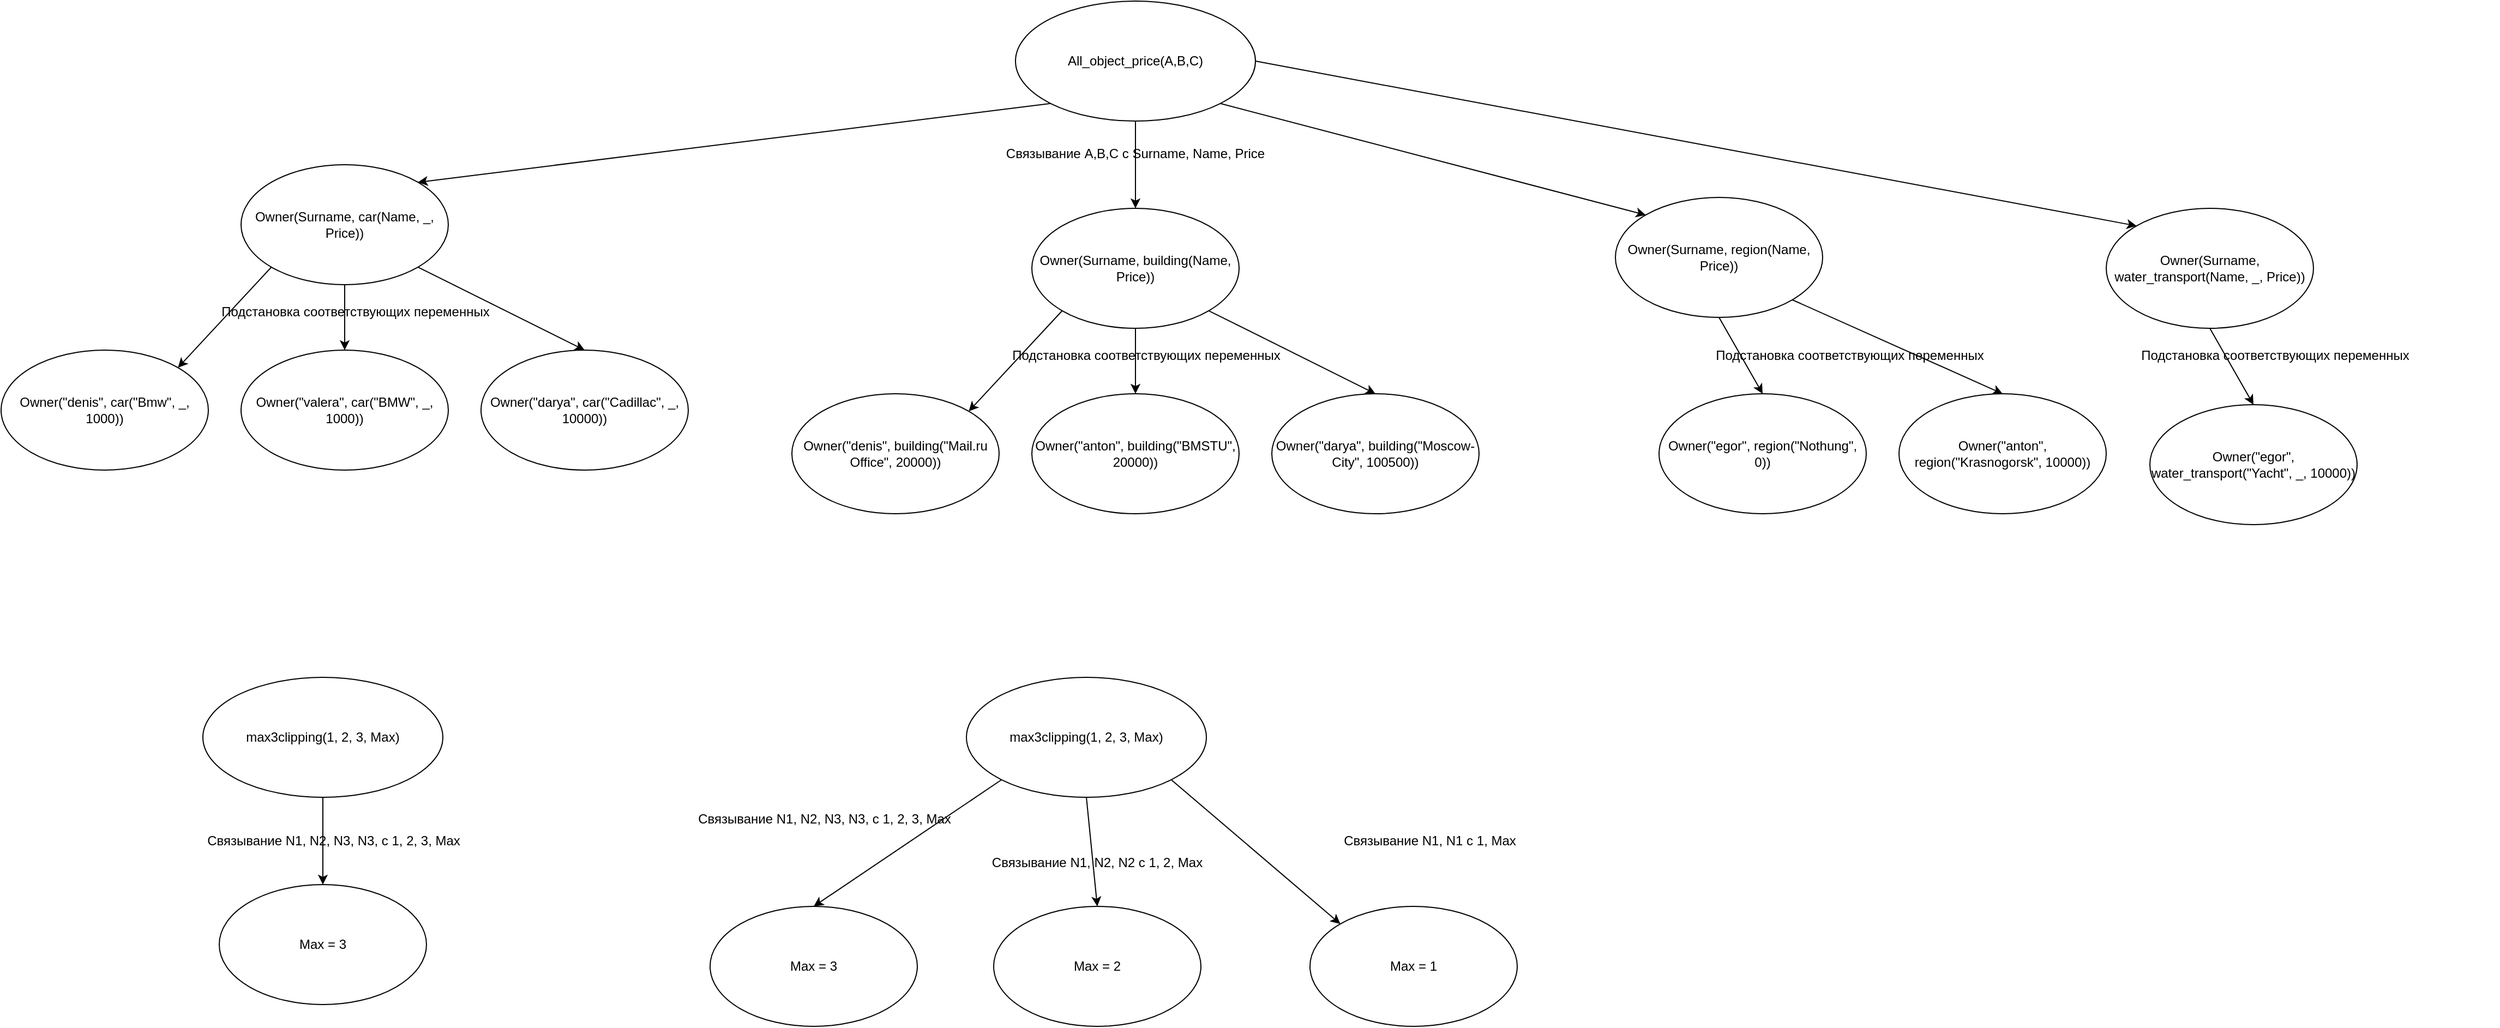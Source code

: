 <mxfile version="17.4.6" type="google"><diagram id="TYplCWKYSHuXnBhObOZ4" name="Page-1"><mxGraphModel grid="1" page="1" gridSize="10" guides="1" tooltips="1" connect="1" arrows="1" fold="1" pageScale="1" pageWidth="827" pageHeight="1169" math="0" shadow="0"><root><mxCell id="0"/><mxCell id="1" parent="0"/><mxCell id="Tj9jUIRDHFWXvuCGkv9--1" value="All_object_price(A,B,C)" style="ellipse;whiteSpace=wrap;html=1;" vertex="1" parent="1"><mxGeometry x="330" y="40" width="220" height="110" as="geometry"/></mxCell><mxCell id="Tj9jUIRDHFWXvuCGkv9--2" value="Owner(Surname, car(Name, _, Price))" style="ellipse;whiteSpace=wrap;html=1;" vertex="1" parent="1"><mxGeometry x="-380" y="190" width="190" height="110" as="geometry"/></mxCell><mxCell id="Tj9jUIRDHFWXvuCGkv9--4" value="" style="endArrow=classic;html=1;rounded=0;exitX=0;exitY=1;exitDx=0;exitDy=0;entryX=1;entryY=0;entryDx=0;entryDy=0;" edge="1" parent="1" source="Tj9jUIRDHFWXvuCGkv9--1" target="Tj9jUIRDHFWXvuCGkv9--2"><mxGeometry width="50" height="50" relative="1" as="geometry"><mxPoint x="200" y="410" as="sourcePoint"/><mxPoint x="250" y="360" as="targetPoint"/></mxGeometry></mxCell><mxCell id="Tj9jUIRDHFWXvuCGkv9--5" value="Связывание A,B,C с Surname, Name, Price" style="text;html=1;strokeColor=none;fillColor=none;align=center;verticalAlign=middle;whiteSpace=wrap;rounded=0;" vertex="1" parent="1"><mxGeometry x="265" y="150" width="350" height="60" as="geometry"/></mxCell><mxCell id="Tj9jUIRDHFWXvuCGkv9--7" value="Owner(&quot;valera&quot;, car(&quot;BMW&quot;, _, 1000))" style="ellipse;whiteSpace=wrap;html=1;" vertex="1" parent="1"><mxGeometry x="-380" y="360" width="190" height="110" as="geometry"/></mxCell><mxCell id="Tj9jUIRDHFWXvuCGkv9--8" value="Owner(&quot;denis&quot;, car(&quot;Bmw&quot;, _, 1000))" style="ellipse;whiteSpace=wrap;html=1;" vertex="1" parent="1"><mxGeometry x="-600" y="360" width="190" height="110" as="geometry"/></mxCell><mxCell id="Tj9jUIRDHFWXvuCGkv9--9" value="Owner(&quot;darya&quot;, car(&quot;Cadillac&quot;, _, 10000))" style="ellipse;whiteSpace=wrap;html=1;" vertex="1" parent="1"><mxGeometry x="-160" y="360" width="190" height="110" as="geometry"/></mxCell><mxCell id="Tj9jUIRDHFWXvuCGkv9--10" value="" style="endArrow=classic;html=1;rounded=0;exitX=0;exitY=1;exitDx=0;exitDy=0;entryX=1;entryY=0;entryDx=0;entryDy=0;" edge="1" parent="1" source="Tj9jUIRDHFWXvuCGkv9--2" target="Tj9jUIRDHFWXvuCGkv9--8"><mxGeometry width="50" height="50" relative="1" as="geometry"><mxPoint x="-340" y="410" as="sourcePoint"/><mxPoint x="-290" y="360" as="targetPoint"/></mxGeometry></mxCell><mxCell id="Tj9jUIRDHFWXvuCGkv9--11" value="" style="endArrow=classic;html=1;rounded=0;exitX=0.5;exitY=1;exitDx=0;exitDy=0;entryX=0.5;entryY=0;entryDx=0;entryDy=0;" edge="1" parent="1" source="Tj9jUIRDHFWXvuCGkv9--2" target="Tj9jUIRDHFWXvuCGkv9--7"><mxGeometry width="50" height="50" relative="1" as="geometry"><mxPoint x="-340" y="410" as="sourcePoint"/><mxPoint x="-290" y="360" as="targetPoint"/></mxGeometry></mxCell><mxCell id="Tj9jUIRDHFWXvuCGkv9--12" value="" style="endArrow=classic;html=1;rounded=0;exitX=1;exitY=1;exitDx=0;exitDy=0;entryX=0.5;entryY=0;entryDx=0;entryDy=0;" edge="1" parent="1" source="Tj9jUIRDHFWXvuCGkv9--2" target="Tj9jUIRDHFWXvuCGkv9--9"><mxGeometry width="50" height="50" relative="1" as="geometry"><mxPoint x="-340" y="410" as="sourcePoint"/><mxPoint x="-290" y="360" as="targetPoint"/></mxGeometry></mxCell><mxCell id="Tj9jUIRDHFWXvuCGkv9--13" value="Подстановка соответствующих переменных" style="text;html=1;strokeColor=none;fillColor=none;align=center;verticalAlign=middle;whiteSpace=wrap;rounded=0;" vertex="1" parent="1"><mxGeometry x="-480" y="310" width="410" height="30" as="geometry"/></mxCell><mxCell id="Tj9jUIRDHFWXvuCGkv9--14" value="Owner(Surname, building(Name, Price))" style="ellipse;whiteSpace=wrap;html=1;" vertex="1" parent="1"><mxGeometry x="345" y="230" width="190" height="110" as="geometry"/></mxCell><mxCell id="Tj9jUIRDHFWXvuCGkv9--15" value="Owner(&quot;anton&quot;, building(&quot;BMSTU&quot;, 20000))" style="ellipse;whiteSpace=wrap;html=1;" vertex="1" parent="1"><mxGeometry x="345" y="400" width="190" height="110" as="geometry"/></mxCell><mxCell id="Tj9jUIRDHFWXvuCGkv9--16" value="Owner(&quot;denis&quot;, building(&quot;Mail.ru Office&quot;, 20000))" style="ellipse;whiteSpace=wrap;html=1;" vertex="1" parent="1"><mxGeometry x="125" y="400" width="190" height="110" as="geometry"/></mxCell><mxCell id="Tj9jUIRDHFWXvuCGkv9--17" value="Owner(&quot;darya&quot;, building(&quot;Moscow-City&quot;, 100500))" style="ellipse;whiteSpace=wrap;html=1;" vertex="1" parent="1"><mxGeometry x="565" y="400" width="190" height="110" as="geometry"/></mxCell><mxCell id="Tj9jUIRDHFWXvuCGkv9--18" value="" style="endArrow=classic;html=1;rounded=0;exitX=0;exitY=1;exitDx=0;exitDy=0;entryX=1;entryY=0;entryDx=0;entryDy=0;" edge="1" parent="1" source="Tj9jUIRDHFWXvuCGkv9--14" target="Tj9jUIRDHFWXvuCGkv9--16"><mxGeometry width="50" height="50" relative="1" as="geometry"><mxPoint x="385" y="450" as="sourcePoint"/><mxPoint x="435" y="400" as="targetPoint"/></mxGeometry></mxCell><mxCell id="Tj9jUIRDHFWXvuCGkv9--19" value="" style="endArrow=classic;html=1;rounded=0;exitX=0.5;exitY=1;exitDx=0;exitDy=0;entryX=0.5;entryY=0;entryDx=0;entryDy=0;" edge="1" parent="1" source="Tj9jUIRDHFWXvuCGkv9--14" target="Tj9jUIRDHFWXvuCGkv9--15"><mxGeometry width="50" height="50" relative="1" as="geometry"><mxPoint x="385" y="450" as="sourcePoint"/><mxPoint x="435" y="400" as="targetPoint"/></mxGeometry></mxCell><mxCell id="Tj9jUIRDHFWXvuCGkv9--20" value="" style="endArrow=classic;html=1;rounded=0;exitX=1;exitY=1;exitDx=0;exitDy=0;entryX=0.5;entryY=0;entryDx=0;entryDy=0;" edge="1" parent="1" source="Tj9jUIRDHFWXvuCGkv9--14" target="Tj9jUIRDHFWXvuCGkv9--17"><mxGeometry width="50" height="50" relative="1" as="geometry"><mxPoint x="385" y="450" as="sourcePoint"/><mxPoint x="435" y="400" as="targetPoint"/></mxGeometry></mxCell><mxCell id="Tj9jUIRDHFWXvuCGkv9--21" value="Подстановка соответствующих переменных" style="text;html=1;strokeColor=none;fillColor=none;align=center;verticalAlign=middle;whiteSpace=wrap;rounded=0;" vertex="1" parent="1"><mxGeometry x="245" y="350" width="410" height="30" as="geometry"/></mxCell><mxCell id="Tj9jUIRDHFWXvuCGkv9--22" value="" style="endArrow=classic;html=1;rounded=0;exitX=0.5;exitY=1;exitDx=0;exitDy=0;entryX=0.5;entryY=0;entryDx=0;entryDy=0;" edge="1" parent="1" source="Tj9jUIRDHFWXvuCGkv9--1" target="Tj9jUIRDHFWXvuCGkv9--14"><mxGeometry width="50" height="50" relative="1" as="geometry"><mxPoint x="270" y="410" as="sourcePoint"/><mxPoint x="320" y="360" as="targetPoint"/></mxGeometry></mxCell><mxCell id="Tj9jUIRDHFWXvuCGkv9--23" value="Owner(Surname, region(Name, Price))" style="ellipse;whiteSpace=wrap;html=1;" vertex="1" parent="1"><mxGeometry x="880" y="220" width="190" height="110" as="geometry"/></mxCell><mxCell id="Tj9jUIRDHFWXvuCGkv9--24" value="Owner(&quot;anton&quot;, region(&quot;Krasnogorsk&quot;, 10000))" style="ellipse;whiteSpace=wrap;html=1;" vertex="1" parent="1"><mxGeometry x="1140" y="400" width="190" height="110" as="geometry"/></mxCell><mxCell id="Tj9jUIRDHFWXvuCGkv9--25" value="Owner(&quot;egor&quot;, region(&quot;Nothung&quot;, 0))" style="ellipse;whiteSpace=wrap;html=1;" vertex="1" parent="1"><mxGeometry x="920" y="400" width="190" height="110" as="geometry"/></mxCell><mxCell id="Tj9jUIRDHFWXvuCGkv9--27" value="" style="endArrow=classic;html=1;rounded=0;exitX=0.5;exitY=1;exitDx=0;exitDy=0;entryX=0.5;entryY=0;entryDx=0;entryDy=0;" edge="1" parent="1" source="Tj9jUIRDHFWXvuCGkv9--23" target="Tj9jUIRDHFWXvuCGkv9--25"><mxGeometry width="50" height="50" relative="1" as="geometry"><mxPoint x="1080" y="450" as="sourcePoint"/><mxPoint x="1130" y="400" as="targetPoint"/></mxGeometry></mxCell><mxCell id="Tj9jUIRDHFWXvuCGkv9--28" value="" style="endArrow=classic;html=1;rounded=0;exitX=1;exitY=1;exitDx=0;exitDy=0;entryX=0.5;entryY=0;entryDx=0;entryDy=0;" edge="1" parent="1" source="Tj9jUIRDHFWXvuCGkv9--23" target="Tj9jUIRDHFWXvuCGkv9--24"><mxGeometry width="50" height="50" relative="1" as="geometry"><mxPoint x="1080" y="450" as="sourcePoint"/><mxPoint x="1130" y="400" as="targetPoint"/></mxGeometry></mxCell><mxCell id="Tj9jUIRDHFWXvuCGkv9--30" value="Подстановка соответствующих переменных" style="text;html=1;strokeColor=none;fillColor=none;align=center;verticalAlign=middle;whiteSpace=wrap;rounded=0;" vertex="1" parent="1"><mxGeometry x="890" y="350" width="410" height="30" as="geometry"/></mxCell><mxCell id="Tj9jUIRDHFWXvuCGkv9--31" value="Owner(Surname, water_transport(Name, _, Price))" style="ellipse;whiteSpace=wrap;html=1;" vertex="1" parent="1"><mxGeometry x="1330" y="230" width="190" height="110" as="geometry"/></mxCell><mxCell id="Tj9jUIRDHFWXvuCGkv9--33" value="Owner(&quot;egor&quot;, water_transport(&quot;Yacht&quot;, _, 10000))" style="ellipse;whiteSpace=wrap;html=1;" vertex="1" parent="1"><mxGeometry x="1370" y="410" width="190" height="110" as="geometry"/></mxCell><mxCell id="Tj9jUIRDHFWXvuCGkv9--34" value="" style="endArrow=classic;html=1;rounded=0;exitX=0.5;exitY=1;exitDx=0;exitDy=0;entryX=0.5;entryY=0;entryDx=0;entryDy=0;" edge="1" parent="1" source="Tj9jUIRDHFWXvuCGkv9--31" target="Tj9jUIRDHFWXvuCGkv9--33"><mxGeometry width="50" height="50" relative="1" as="geometry"><mxPoint x="1530" y="460" as="sourcePoint"/><mxPoint x="1580" y="410" as="targetPoint"/></mxGeometry></mxCell><mxCell id="Tj9jUIRDHFWXvuCGkv9--37" value="" style="endArrow=classic;html=1;rounded=0;exitX=1;exitY=1;exitDx=0;exitDy=0;entryX=0;entryY=0;entryDx=0;entryDy=0;" edge="1" parent="1" source="Tj9jUIRDHFWXvuCGkv9--1" target="Tj9jUIRDHFWXvuCGkv9--23"><mxGeometry width="50" height="50" relative="1" as="geometry"><mxPoint x="940" y="410" as="sourcePoint"/><mxPoint x="990" y="360" as="targetPoint"/></mxGeometry></mxCell><mxCell id="Tj9jUIRDHFWXvuCGkv9--38" value="" style="endArrow=classic;html=1;rounded=0;exitX=1;exitY=0.5;exitDx=0;exitDy=0;entryX=0;entryY=0;entryDx=0;entryDy=0;" edge="1" parent="1" source="Tj9jUIRDHFWXvuCGkv9--1" target="Tj9jUIRDHFWXvuCGkv9--31"><mxGeometry width="50" height="50" relative="1" as="geometry"><mxPoint x="940" y="410" as="sourcePoint"/><mxPoint x="990" y="360" as="targetPoint"/></mxGeometry></mxCell><mxCell id="Tj9jUIRDHFWXvuCGkv9--39" value="Подстановка соответствующих переменных" style="text;html=1;strokeColor=none;fillColor=none;align=center;verticalAlign=middle;whiteSpace=wrap;rounded=0;" vertex="1" parent="1"><mxGeometry x="1280" y="350" width="410" height="30" as="geometry"/></mxCell><mxCell id="Tj9jUIRDHFWXvuCGkv9--40" value="max3clipping(1, 2, 3, Max)" style="ellipse;whiteSpace=wrap;html=1;" vertex="1" parent="1"><mxGeometry x="-415" y="660" width="220" height="110" as="geometry"/></mxCell><mxCell id="Tj9jUIRDHFWXvuCGkv9--41" value="Связывание N1, N2, N3, N3, с 1, 2, 3, Max" style="text;html=1;strokeColor=none;fillColor=none;align=center;verticalAlign=middle;whiteSpace=wrap;rounded=0;" vertex="1" parent="1"><mxGeometry x="-470" y="780" width="350" height="60" as="geometry"/></mxCell><mxCell id="Tj9jUIRDHFWXvuCGkv9--42" value="Max = 3" style="ellipse;whiteSpace=wrap;html=1;" vertex="1" parent="1"><mxGeometry x="-400" y="850" width="190" height="110" as="geometry"/></mxCell><mxCell id="Tj9jUIRDHFWXvuCGkv9--43" value="" style="endArrow=classic;html=1;rounded=0;exitX=0.5;exitY=1;exitDx=0;exitDy=0;entryX=0.5;entryY=0;entryDx=0;entryDy=0;" edge="1" parent="1" source="Tj9jUIRDHFWXvuCGkv9--40" target="Tj9jUIRDHFWXvuCGkv9--42"><mxGeometry width="50" height="50" relative="1" as="geometry"><mxPoint x="-475" y="1030" as="sourcePoint"/><mxPoint x="-425" y="980" as="targetPoint"/></mxGeometry></mxCell><mxCell id="Tj9jUIRDHFWXvuCGkv9--48" value="max3clipping(1, 2, 3, Max)" style="ellipse;whiteSpace=wrap;html=1;" vertex="1" parent="1"><mxGeometry x="285" y="660" width="220" height="110" as="geometry"/></mxCell><mxCell id="Tj9jUIRDHFWXvuCGkv9--49" value="Связывание N1, N2, N3, N3, с 1, 2, 3, Max" style="text;html=1;strokeColor=none;fillColor=none;align=center;verticalAlign=middle;whiteSpace=wrap;rounded=0;" vertex="1" parent="1"><mxGeometry x="-20" y="760" width="350" height="60" as="geometry"/></mxCell><mxCell id="Tj9jUIRDHFWXvuCGkv9--50" value="Max = 3" style="ellipse;whiteSpace=wrap;html=1;" vertex="1" parent="1"><mxGeometry x="50" y="870" width="190" height="110" as="geometry"/></mxCell><mxCell id="Tj9jUIRDHFWXvuCGkv9--51" value="" style="endArrow=classic;html=1;rounded=0;exitX=0;exitY=1;exitDx=0;exitDy=0;entryX=0.5;entryY=0;entryDx=0;entryDy=0;" edge="1" parent="1" source="Tj9jUIRDHFWXvuCGkv9--48" target="Tj9jUIRDHFWXvuCGkv9--50"><mxGeometry width="50" height="50" relative="1" as="geometry"><mxPoint x="145" y="790" as="sourcePoint"/><mxPoint x="25" y="1000" as="targetPoint"/></mxGeometry></mxCell><mxCell id="Tj9jUIRDHFWXvuCGkv9--56" value="Max = 2" style="ellipse;whiteSpace=wrap;html=1;" vertex="1" parent="1"><mxGeometry x="310" y="870" width="190" height="110" as="geometry"/></mxCell><mxCell id="Tj9jUIRDHFWXvuCGkv9--57" value="Max = 1" style="ellipse;whiteSpace=wrap;html=1;" vertex="1" parent="1"><mxGeometry x="600" y="870" width="190" height="110" as="geometry"/></mxCell><mxCell id="Tj9jUIRDHFWXvuCGkv9--59" value="Связывание N1, N2, N2 с 1, 2, Max" style="text;html=1;strokeColor=none;fillColor=none;align=center;verticalAlign=middle;whiteSpace=wrap;rounded=0;" vertex="1" parent="1"><mxGeometry x="230" y="800" width="350" height="60" as="geometry"/></mxCell><mxCell id="Tj9jUIRDHFWXvuCGkv9--60" value="Связывание N1, N1 с 1, Max" style="text;html=1;strokeColor=none;fillColor=none;align=center;verticalAlign=middle;whiteSpace=wrap;rounded=0;" vertex="1" parent="1"><mxGeometry x="535" y="780" width="350" height="60" as="geometry"/></mxCell><mxCell id="Tj9jUIRDHFWXvuCGkv9--61" value="" style="endArrow=classic;html=1;rounded=0;exitX=0.5;exitY=1;exitDx=0;exitDy=0;entryX=0.5;entryY=0;entryDx=0;entryDy=0;" edge="1" parent="1" source="Tj9jUIRDHFWXvuCGkv9--48" target="Tj9jUIRDHFWXvuCGkv9--56"><mxGeometry width="50" height="50" relative="1" as="geometry"><mxPoint x="70" y="600" as="sourcePoint"/><mxPoint x="120" y="550" as="targetPoint"/></mxGeometry></mxCell><mxCell id="Tj9jUIRDHFWXvuCGkv9--62" value="" style="endArrow=classic;html=1;rounded=0;entryX=0;entryY=0;entryDx=0;entryDy=0;exitX=1;exitY=1;exitDx=0;exitDy=0;" edge="1" parent="1" source="Tj9jUIRDHFWXvuCGkv9--48" target="Tj9jUIRDHFWXvuCGkv9--57"><mxGeometry width="50" height="50" relative="1" as="geometry"><mxPoint x="70" y="600" as="sourcePoint"/><mxPoint x="120" y="550" as="targetPoint"/></mxGeometry></mxCell></root></mxGraphModel></diagram></mxfile>

